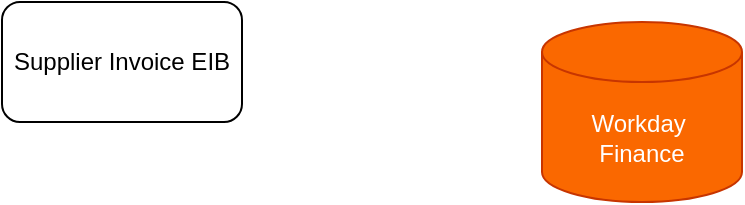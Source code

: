 <mxfile version="24.7.1" type="github">
  <diagram name="Page-1" id="7GosmMCsgXpjUY8NTixO">
    <mxGraphModel dx="1434" dy="772" grid="1" gridSize="10" guides="1" tooltips="1" connect="1" arrows="1" fold="1" page="1" pageScale="1" pageWidth="850" pageHeight="1100" math="0" shadow="0">
      <root>
        <mxCell id="0" />
        <mxCell id="1" parent="0" />
        <mxCell id="NJAbVdKSBZSFdySimoUK-1" value="Supplier Invoice EIB" style="rounded=1;whiteSpace=wrap;html=1;" vertex="1" parent="1">
          <mxGeometry x="130" y="290" width="120" height="60" as="geometry" />
        </mxCell>
        <mxCell id="NJAbVdKSBZSFdySimoUK-2" value="&lt;font color=&quot;#ffffff&quot;&gt;Workday&amp;nbsp;&lt;/font&gt;&lt;div&gt;&lt;font color=&quot;#ffffff&quot;&gt;Finance&lt;/font&gt;&lt;/div&gt;" style="shape=cylinder3;whiteSpace=wrap;html=1;boundedLbl=1;backgroundOutline=1;size=15;fillColor=#fa6800;fontColor=#000000;strokeColor=#C73500;" vertex="1" parent="1">
          <mxGeometry x="400" y="300" width="100" height="90" as="geometry" />
        </mxCell>
      </root>
    </mxGraphModel>
  </diagram>
</mxfile>

